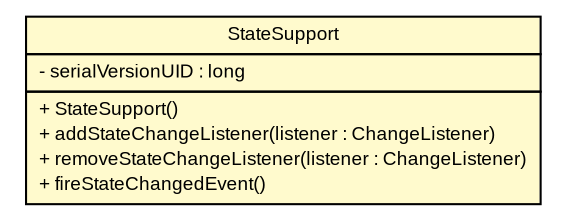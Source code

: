 #!/usr/local/bin/dot
#
# Class diagram 
# Generated by UMLGraph version R5_6 (http://www.umlgraph.org/)
#

digraph G {
	edge [fontname="arial",fontsize=10,labelfontname="arial",labelfontsize=10];
	node [fontname="arial",fontsize=10,shape=plaintext];
	nodesep=0.25;
	ranksep=0.5;
	// pfc.utilities.StateSupport
	c14873 [label=<<table title="pfc.utilities.StateSupport" border="0" cellborder="1" cellspacing="0" cellpadding="2" port="p" bgcolor="lemonChiffon" href="./StateSupport.html">
		<tr><td><table border="0" cellspacing="0" cellpadding="1">
<tr><td align="center" balign="center"> StateSupport </td></tr>
		</table></td></tr>
		<tr><td><table border="0" cellspacing="0" cellpadding="1">
<tr><td align="left" balign="left"> - serialVersionUID : long </td></tr>
		</table></td></tr>
		<tr><td><table border="0" cellspacing="0" cellpadding="1">
<tr><td align="left" balign="left"> + StateSupport() </td></tr>
<tr><td align="left" balign="left"> + addStateChangeListener(listener : ChangeListener) </td></tr>
<tr><td align="left" balign="left"> + removeStateChangeListener(listener : ChangeListener) </td></tr>
<tr><td align="left" balign="left"> + fireStateChangedEvent() </td></tr>
		</table></td></tr>
		</table>>, URL="./StateSupport.html", fontname="arial", fontcolor="black", fontsize=9.0];
}

